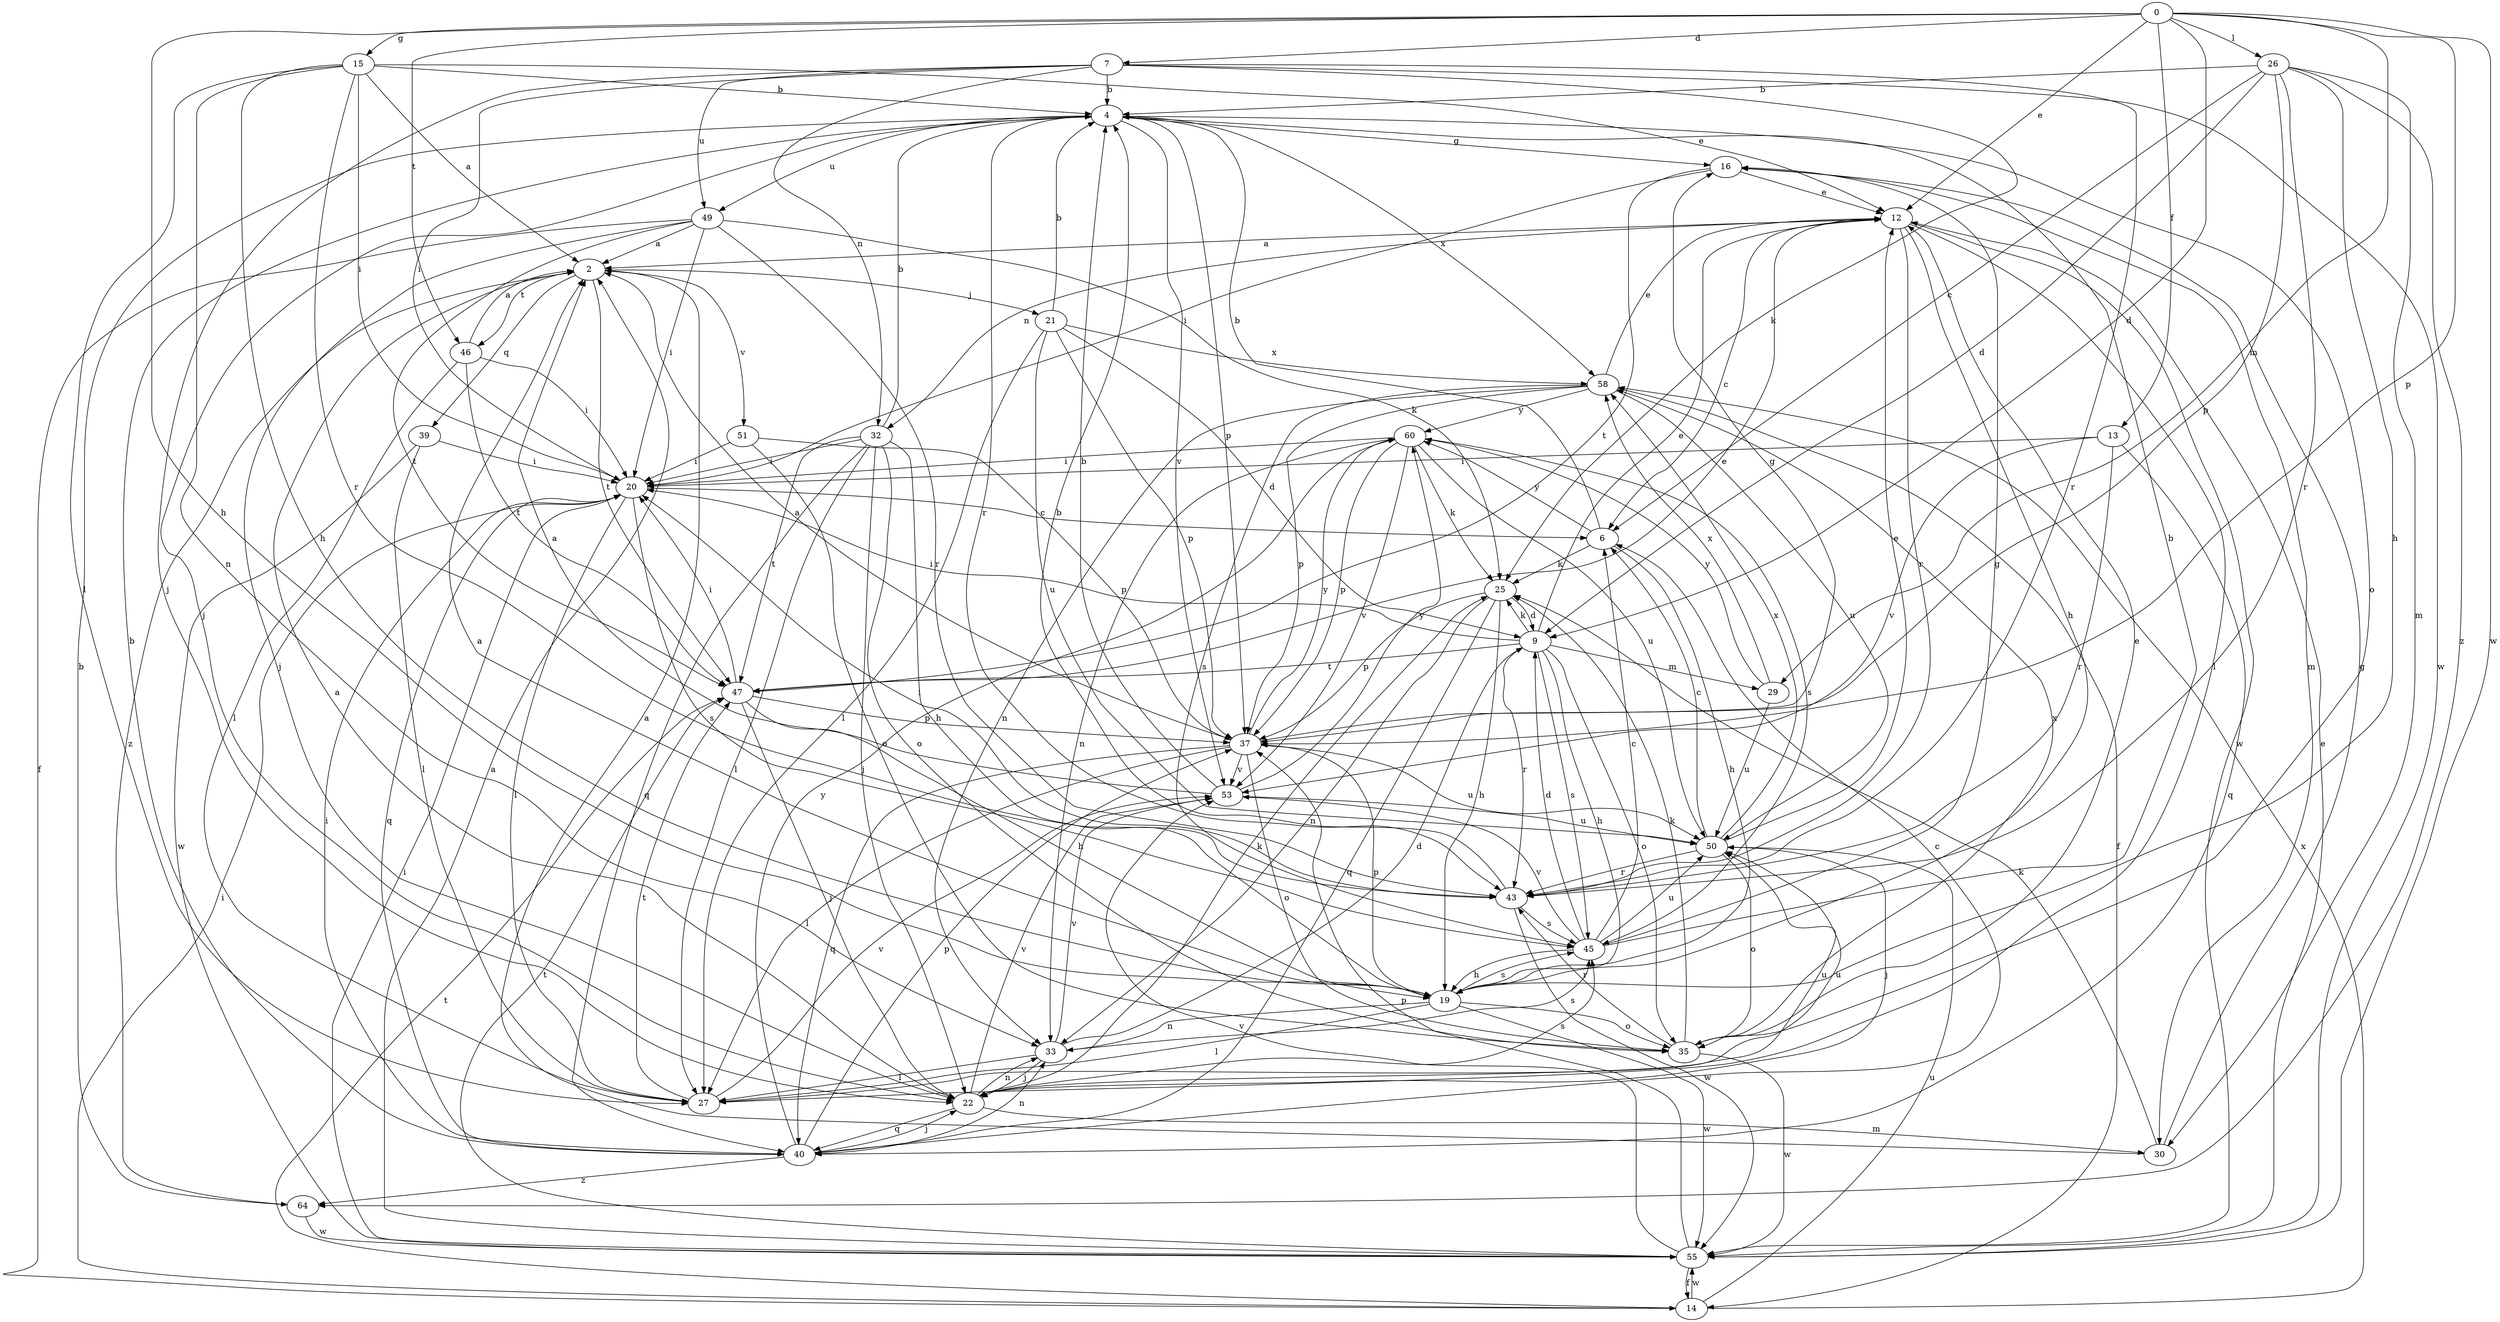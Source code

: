 strict digraph  {
0;
2;
4;
6;
7;
9;
12;
13;
14;
15;
16;
19;
20;
21;
22;
25;
26;
27;
29;
30;
32;
33;
35;
37;
39;
40;
43;
45;
46;
47;
49;
50;
51;
53;
55;
58;
60;
64;
0 -> 7  [label=d];
0 -> 9  [label=d];
0 -> 12  [label=e];
0 -> 13  [label=f];
0 -> 15  [label=g];
0 -> 19  [label=h];
0 -> 26  [label=l];
0 -> 29  [label=m];
0 -> 37  [label=p];
0 -> 46  [label=t];
0 -> 55  [label=w];
2 -> 21  [label=j];
2 -> 39  [label=q];
2 -> 46  [label=t];
2 -> 47  [label=t];
2 -> 51  [label=v];
2 -> 64  [label=z];
4 -> 16  [label=g];
4 -> 22  [label=j];
4 -> 35  [label=o];
4 -> 37  [label=p];
4 -> 43  [label=r];
4 -> 49  [label=u];
4 -> 53  [label=v];
4 -> 58  [label=x];
6 -> 4  [label=b];
6 -> 19  [label=h];
6 -> 25  [label=k];
6 -> 60  [label=y];
7 -> 4  [label=b];
7 -> 20  [label=i];
7 -> 22  [label=j];
7 -> 25  [label=k];
7 -> 32  [label=n];
7 -> 43  [label=r];
7 -> 49  [label=u];
7 -> 55  [label=w];
9 -> 12  [label=e];
9 -> 19  [label=h];
9 -> 20  [label=i];
9 -> 25  [label=k];
9 -> 29  [label=m];
9 -> 35  [label=o];
9 -> 43  [label=r];
9 -> 45  [label=s];
9 -> 47  [label=t];
12 -> 2  [label=a];
12 -> 6  [label=c];
12 -> 19  [label=h];
12 -> 27  [label=l];
12 -> 32  [label=n];
12 -> 43  [label=r];
12 -> 55  [label=w];
13 -> 20  [label=i];
13 -> 40  [label=q];
13 -> 43  [label=r];
13 -> 53  [label=v];
14 -> 20  [label=i];
14 -> 47  [label=t];
14 -> 50  [label=u];
14 -> 55  [label=w];
14 -> 58  [label=x];
15 -> 2  [label=a];
15 -> 4  [label=b];
15 -> 12  [label=e];
15 -> 19  [label=h];
15 -> 20  [label=i];
15 -> 27  [label=l];
15 -> 33  [label=n];
15 -> 43  [label=r];
16 -> 12  [label=e];
16 -> 20  [label=i];
16 -> 30  [label=m];
16 -> 47  [label=t];
19 -> 2  [label=a];
19 -> 27  [label=l];
19 -> 33  [label=n];
19 -> 35  [label=o];
19 -> 37  [label=p];
19 -> 45  [label=s];
19 -> 55  [label=w];
20 -> 6  [label=c];
20 -> 27  [label=l];
20 -> 40  [label=q];
20 -> 45  [label=s];
21 -> 4  [label=b];
21 -> 9  [label=d];
21 -> 27  [label=l];
21 -> 37  [label=p];
21 -> 50  [label=u];
21 -> 58  [label=x];
22 -> 2  [label=a];
22 -> 25  [label=k];
22 -> 30  [label=m];
22 -> 33  [label=n];
22 -> 40  [label=q];
22 -> 45  [label=s];
22 -> 50  [label=u];
22 -> 53  [label=v];
25 -> 9  [label=d];
25 -> 19  [label=h];
25 -> 33  [label=n];
25 -> 37  [label=p];
25 -> 40  [label=q];
26 -> 4  [label=b];
26 -> 6  [label=c];
26 -> 9  [label=d];
26 -> 19  [label=h];
26 -> 30  [label=m];
26 -> 37  [label=p];
26 -> 43  [label=r];
26 -> 64  [label=z];
27 -> 47  [label=t];
27 -> 50  [label=u];
27 -> 53  [label=v];
29 -> 50  [label=u];
29 -> 58  [label=x];
29 -> 60  [label=y];
30 -> 2  [label=a];
30 -> 16  [label=g];
30 -> 25  [label=k];
32 -> 4  [label=b];
32 -> 19  [label=h];
32 -> 20  [label=i];
32 -> 22  [label=j];
32 -> 27  [label=l];
32 -> 35  [label=o];
32 -> 40  [label=q];
32 -> 47  [label=t];
33 -> 9  [label=d];
33 -> 22  [label=j];
33 -> 27  [label=l];
33 -> 45  [label=s];
33 -> 53  [label=v];
35 -> 12  [label=e];
35 -> 25  [label=k];
35 -> 43  [label=r];
35 -> 55  [label=w];
35 -> 58  [label=x];
37 -> 2  [label=a];
37 -> 16  [label=g];
37 -> 27  [label=l];
37 -> 35  [label=o];
37 -> 40  [label=q];
37 -> 50  [label=u];
37 -> 53  [label=v];
37 -> 60  [label=y];
39 -> 20  [label=i];
39 -> 27  [label=l];
39 -> 55  [label=w];
40 -> 4  [label=b];
40 -> 6  [label=c];
40 -> 20  [label=i];
40 -> 22  [label=j];
40 -> 33  [label=n];
40 -> 37  [label=p];
40 -> 60  [label=y];
40 -> 64  [label=z];
43 -> 4  [label=b];
43 -> 20  [label=i];
43 -> 45  [label=s];
43 -> 55  [label=w];
45 -> 4  [label=b];
45 -> 6  [label=c];
45 -> 9  [label=d];
45 -> 16  [label=g];
45 -> 19  [label=h];
45 -> 50  [label=u];
45 -> 53  [label=v];
46 -> 2  [label=a];
46 -> 20  [label=i];
46 -> 27  [label=l];
46 -> 47  [label=t];
47 -> 12  [label=e];
47 -> 19  [label=h];
47 -> 20  [label=i];
47 -> 22  [label=j];
47 -> 37  [label=p];
49 -> 2  [label=a];
49 -> 14  [label=f];
49 -> 20  [label=i];
49 -> 22  [label=j];
49 -> 25  [label=k];
49 -> 43  [label=r];
49 -> 47  [label=t];
50 -> 6  [label=c];
50 -> 12  [label=e];
50 -> 22  [label=j];
50 -> 35  [label=o];
50 -> 43  [label=r];
50 -> 58  [label=x];
51 -> 20  [label=i];
51 -> 35  [label=o];
51 -> 37  [label=p];
53 -> 2  [label=a];
53 -> 4  [label=b];
53 -> 50  [label=u];
53 -> 60  [label=y];
55 -> 2  [label=a];
55 -> 12  [label=e];
55 -> 14  [label=f];
55 -> 20  [label=i];
55 -> 37  [label=p];
55 -> 47  [label=t];
55 -> 53  [label=v];
58 -> 12  [label=e];
58 -> 14  [label=f];
58 -> 33  [label=n];
58 -> 37  [label=p];
58 -> 45  [label=s];
58 -> 50  [label=u];
58 -> 60  [label=y];
60 -> 20  [label=i];
60 -> 25  [label=k];
60 -> 33  [label=n];
60 -> 37  [label=p];
60 -> 45  [label=s];
60 -> 50  [label=u];
60 -> 53  [label=v];
64 -> 4  [label=b];
64 -> 55  [label=w];
}
